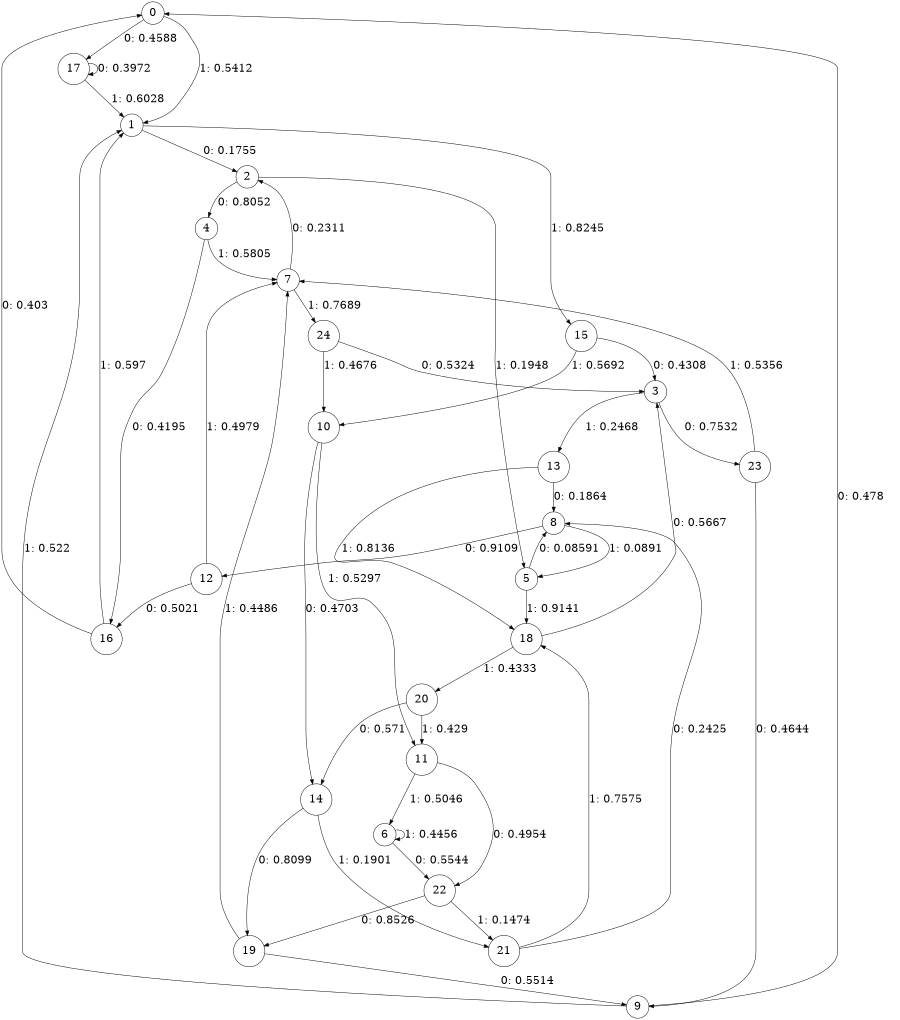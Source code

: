 digraph "ch12faceL5" {
size = "6,8.5";
ratio = "fill";
node [shape = circle];
node [fontsize = 24];
edge [fontsize = 24];
0 -> 17 [label = "0: 0.4588   "];
0 -> 1 [label = "1: 0.5412   "];
1 -> 2 [label = "0: 0.1755   "];
1 -> 15 [label = "1: 0.8245   "];
2 -> 4 [label = "0: 0.8052   "];
2 -> 5 [label = "1: 0.1948   "];
3 -> 23 [label = "0: 0.7532   "];
3 -> 13 [label = "1: 0.2468   "];
4 -> 16 [label = "0: 0.4195   "];
4 -> 7 [label = "1: 0.5805   "];
5 -> 8 [label = "0: 0.08591  "];
5 -> 18 [label = "1: 0.9141   "];
6 -> 22 [label = "0: 0.5544   "];
6 -> 6 [label = "1: 0.4456   "];
7 -> 2 [label = "0: 0.2311   "];
7 -> 24 [label = "1: 0.7689   "];
8 -> 12 [label = "0: 0.9109   "];
8 -> 5 [label = "1: 0.0891   "];
9 -> 0 [label = "0: 0.478    "];
9 -> 1 [label = "1: 0.522    "];
10 -> 14 [label = "0: 0.4703   "];
10 -> 11 [label = "1: 0.5297   "];
11 -> 22 [label = "0: 0.4954   "];
11 -> 6 [label = "1: 0.5046   "];
12 -> 16 [label = "0: 0.5021   "];
12 -> 7 [label = "1: 0.4979   "];
13 -> 8 [label = "0: 0.1864   "];
13 -> 18 [label = "1: 0.8136   "];
14 -> 19 [label = "0: 0.8099   "];
14 -> 21 [label = "1: 0.1901   "];
15 -> 3 [label = "0: 0.4308   "];
15 -> 10 [label = "1: 0.5692   "];
16 -> 0 [label = "0: 0.403    "];
16 -> 1 [label = "1: 0.597    "];
17 -> 17 [label = "0: 0.3972   "];
17 -> 1 [label = "1: 0.6028   "];
18 -> 3 [label = "0: 0.5667   "];
18 -> 20 [label = "1: 0.4333   "];
19 -> 9 [label = "0: 0.5514   "];
19 -> 7 [label = "1: 0.4486   "];
20 -> 14 [label = "0: 0.571    "];
20 -> 11 [label = "1: 0.429    "];
21 -> 8 [label = "0: 0.2425   "];
21 -> 18 [label = "1: 0.7575   "];
22 -> 19 [label = "0: 0.8526   "];
22 -> 21 [label = "1: 0.1474   "];
23 -> 9 [label = "0: 0.4644   "];
23 -> 7 [label = "1: 0.5356   "];
24 -> 3 [label = "0: 0.5324   "];
24 -> 10 [label = "1: 0.4676   "];
}